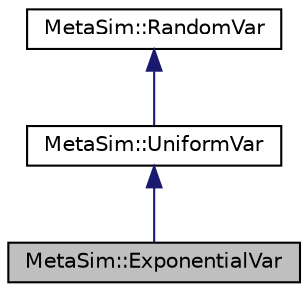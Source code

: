 digraph "MetaSim::ExponentialVar"
{
  edge [fontname="Helvetica",fontsize="10",labelfontname="Helvetica",labelfontsize="10"];
  node [fontname="Helvetica",fontsize="10",shape=record];
  Node1 [label="MetaSim::ExponentialVar",height=0.2,width=0.4,color="black", fillcolor="grey75", style="filled", fontcolor="black"];
  Node2 -> Node1 [dir="back",color="midnightblue",fontsize="10",style="solid"];
  Node2 [label="MetaSim::UniformVar",height=0.2,width=0.4,color="black", fillcolor="white", style="filled",URL="$dc/db8/classMetaSim_1_1UniformVar.html"];
  Node3 -> Node2 [dir="back",color="midnightblue",fontsize="10",style="solid"];
  Node3 [label="MetaSim::RandomVar",height=0.2,width=0.4,color="black", fillcolor="white", style="filled",URL="$d9/d9b/classMetaSim_1_1RandomVar.html"];
}
